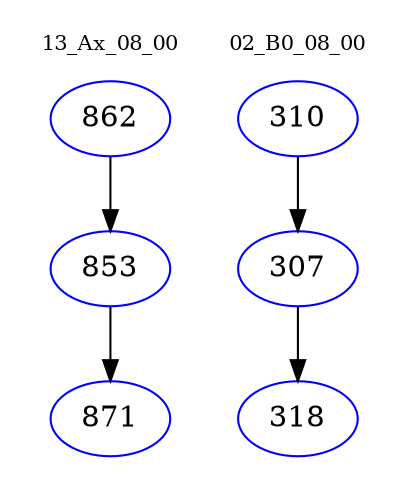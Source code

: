 digraph{
subgraph cluster_0 {
color = white
label = "13_Ax_08_00";
fontsize=10;
T0_862 [label="862", color="blue"]
T0_862 -> T0_853 [color="black"]
T0_853 [label="853", color="blue"]
T0_853 -> T0_871 [color="black"]
T0_871 [label="871", color="blue"]
}
subgraph cluster_1 {
color = white
label = "02_B0_08_00";
fontsize=10;
T1_310 [label="310", color="blue"]
T1_310 -> T1_307 [color="black"]
T1_307 [label="307", color="blue"]
T1_307 -> T1_318 [color="black"]
T1_318 [label="318", color="blue"]
}
}
